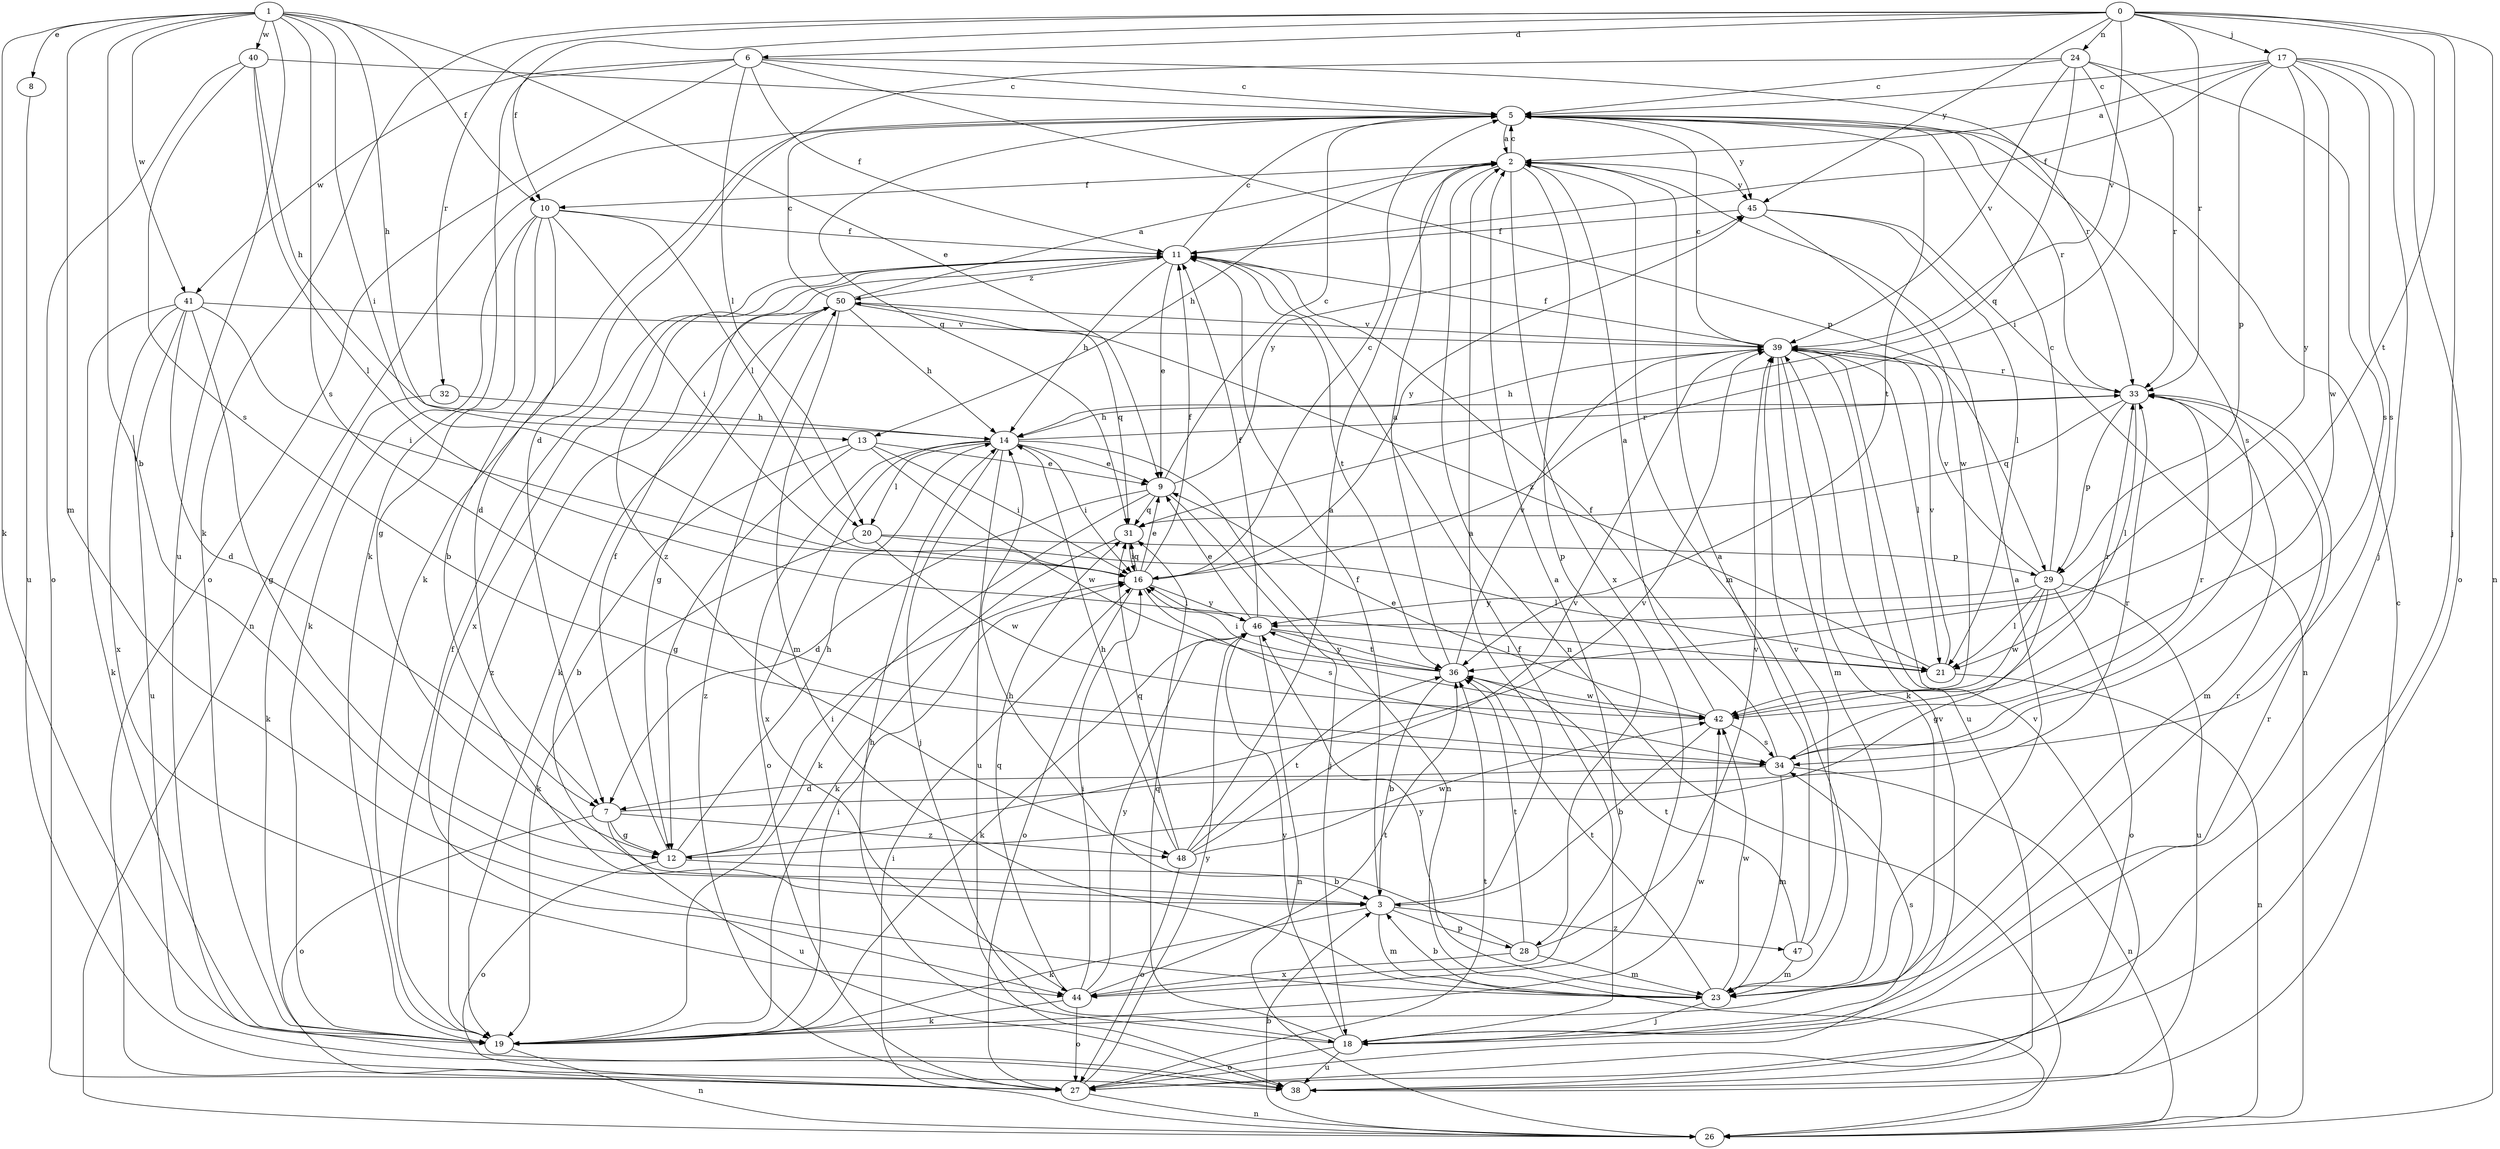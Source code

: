 strict digraph  {
0;
1;
2;
3;
5;
6;
7;
8;
9;
10;
11;
12;
13;
14;
16;
17;
18;
19;
20;
21;
23;
24;
26;
27;
28;
29;
31;
32;
33;
34;
36;
38;
39;
40;
41;
42;
44;
45;
46;
47;
48;
50;
0 -> 6  [label=d];
0 -> 10  [label=f];
0 -> 17  [label=j];
0 -> 18  [label=j];
0 -> 19  [label=k];
0 -> 24  [label=n];
0 -> 26  [label=n];
0 -> 32  [label=r];
0 -> 33  [label=r];
0 -> 36  [label=t];
0 -> 39  [label=v];
0 -> 45  [label=y];
1 -> 3  [label=b];
1 -> 8  [label=e];
1 -> 9  [label=e];
1 -> 10  [label=f];
1 -> 13  [label=h];
1 -> 16  [label=i];
1 -> 19  [label=k];
1 -> 23  [label=m];
1 -> 34  [label=s];
1 -> 38  [label=u];
1 -> 40  [label=w];
1 -> 41  [label=w];
2 -> 5  [label=c];
2 -> 10  [label=f];
2 -> 13  [label=h];
2 -> 23  [label=m];
2 -> 26  [label=n];
2 -> 28  [label=p];
2 -> 44  [label=x];
2 -> 45  [label=y];
3 -> 2  [label=a];
3 -> 11  [label=f];
3 -> 19  [label=k];
3 -> 23  [label=m];
3 -> 28  [label=p];
3 -> 47  [label=z];
5 -> 2  [label=a];
5 -> 19  [label=k];
5 -> 26  [label=n];
5 -> 31  [label=q];
5 -> 33  [label=r];
5 -> 34  [label=s];
5 -> 36  [label=t];
5 -> 45  [label=y];
6 -> 5  [label=c];
6 -> 11  [label=f];
6 -> 19  [label=k];
6 -> 20  [label=l];
6 -> 27  [label=o];
6 -> 29  [label=p];
6 -> 33  [label=r];
6 -> 41  [label=w];
7 -> 12  [label=g];
7 -> 27  [label=o];
7 -> 33  [label=r];
7 -> 38  [label=u];
7 -> 48  [label=z];
8 -> 38  [label=u];
9 -> 5  [label=c];
9 -> 7  [label=d];
9 -> 18  [label=j];
9 -> 19  [label=k];
9 -> 31  [label=q];
9 -> 45  [label=y];
10 -> 3  [label=b];
10 -> 7  [label=d];
10 -> 11  [label=f];
10 -> 12  [label=g];
10 -> 16  [label=i];
10 -> 19  [label=k];
10 -> 20  [label=l];
11 -> 5  [label=c];
11 -> 9  [label=e];
11 -> 14  [label=h];
11 -> 36  [label=t];
11 -> 44  [label=x];
11 -> 48  [label=z];
11 -> 50  [label=z];
12 -> 3  [label=b];
12 -> 11  [label=f];
12 -> 14  [label=h];
12 -> 16  [label=i];
12 -> 27  [label=o];
12 -> 39  [label=v];
13 -> 3  [label=b];
13 -> 9  [label=e];
13 -> 12  [label=g];
13 -> 16  [label=i];
13 -> 42  [label=w];
14 -> 9  [label=e];
14 -> 16  [label=i];
14 -> 18  [label=j];
14 -> 20  [label=l];
14 -> 26  [label=n];
14 -> 27  [label=o];
14 -> 33  [label=r];
14 -> 38  [label=u];
14 -> 44  [label=x];
16 -> 5  [label=c];
16 -> 9  [label=e];
16 -> 11  [label=f];
16 -> 27  [label=o];
16 -> 31  [label=q];
16 -> 34  [label=s];
16 -> 45  [label=y];
16 -> 46  [label=y];
17 -> 2  [label=a];
17 -> 5  [label=c];
17 -> 11  [label=f];
17 -> 18  [label=j];
17 -> 27  [label=o];
17 -> 29  [label=p];
17 -> 34  [label=s];
17 -> 42  [label=w];
17 -> 46  [label=y];
18 -> 11  [label=f];
18 -> 14  [label=h];
18 -> 27  [label=o];
18 -> 31  [label=q];
18 -> 33  [label=r];
18 -> 34  [label=s];
18 -> 38  [label=u];
18 -> 46  [label=y];
19 -> 11  [label=f];
19 -> 16  [label=i];
19 -> 26  [label=n];
19 -> 42  [label=w];
19 -> 50  [label=z];
20 -> 19  [label=k];
20 -> 21  [label=l];
20 -> 29  [label=p];
20 -> 42  [label=w];
21 -> 26  [label=n];
21 -> 39  [label=v];
21 -> 50  [label=z];
23 -> 2  [label=a];
23 -> 3  [label=b];
23 -> 18  [label=j];
23 -> 33  [label=r];
23 -> 36  [label=t];
23 -> 42  [label=w];
23 -> 46  [label=y];
24 -> 5  [label=c];
24 -> 7  [label=d];
24 -> 16  [label=i];
24 -> 31  [label=q];
24 -> 33  [label=r];
24 -> 34  [label=s];
24 -> 39  [label=v];
26 -> 3  [label=b];
26 -> 16  [label=i];
27 -> 26  [label=n];
27 -> 36  [label=t];
27 -> 39  [label=v];
27 -> 46  [label=y];
27 -> 50  [label=z];
28 -> 14  [label=h];
28 -> 23  [label=m];
28 -> 36  [label=t];
28 -> 39  [label=v];
28 -> 44  [label=x];
29 -> 5  [label=c];
29 -> 12  [label=g];
29 -> 21  [label=l];
29 -> 27  [label=o];
29 -> 38  [label=u];
29 -> 39  [label=v];
29 -> 42  [label=w];
29 -> 46  [label=y];
31 -> 16  [label=i];
31 -> 19  [label=k];
32 -> 14  [label=h];
32 -> 19  [label=k];
33 -> 14  [label=h];
33 -> 21  [label=l];
33 -> 23  [label=m];
33 -> 29  [label=p];
33 -> 31  [label=q];
34 -> 7  [label=d];
34 -> 11  [label=f];
34 -> 23  [label=m];
34 -> 26  [label=n];
34 -> 33  [label=r];
36 -> 2  [label=a];
36 -> 3  [label=b];
36 -> 16  [label=i];
36 -> 39  [label=v];
36 -> 42  [label=w];
36 -> 46  [label=y];
38 -> 5  [label=c];
38 -> 39  [label=v];
39 -> 5  [label=c];
39 -> 11  [label=f];
39 -> 14  [label=h];
39 -> 19  [label=k];
39 -> 21  [label=l];
39 -> 23  [label=m];
39 -> 33  [label=r];
39 -> 38  [label=u];
40 -> 5  [label=c];
40 -> 14  [label=h];
40 -> 21  [label=l];
40 -> 27  [label=o];
40 -> 34  [label=s];
41 -> 7  [label=d];
41 -> 12  [label=g];
41 -> 16  [label=i];
41 -> 19  [label=k];
41 -> 38  [label=u];
41 -> 39  [label=v];
41 -> 44  [label=x];
42 -> 2  [label=a];
42 -> 3  [label=b];
42 -> 9  [label=e];
42 -> 33  [label=r];
42 -> 34  [label=s];
44 -> 2  [label=a];
44 -> 16  [label=i];
44 -> 19  [label=k];
44 -> 27  [label=o];
44 -> 31  [label=q];
44 -> 36  [label=t];
44 -> 46  [label=y];
45 -> 11  [label=f];
45 -> 21  [label=l];
45 -> 26  [label=n];
45 -> 42  [label=w];
46 -> 9  [label=e];
46 -> 11  [label=f];
46 -> 16  [label=i];
46 -> 19  [label=k];
46 -> 21  [label=l];
46 -> 26  [label=n];
46 -> 36  [label=t];
47 -> 2  [label=a];
47 -> 23  [label=m];
47 -> 36  [label=t];
47 -> 39  [label=v];
48 -> 2  [label=a];
48 -> 14  [label=h];
48 -> 27  [label=o];
48 -> 31  [label=q];
48 -> 36  [label=t];
48 -> 39  [label=v];
48 -> 42  [label=w];
50 -> 2  [label=a];
50 -> 5  [label=c];
50 -> 12  [label=g];
50 -> 14  [label=h];
50 -> 19  [label=k];
50 -> 23  [label=m];
50 -> 31  [label=q];
50 -> 39  [label=v];
}
